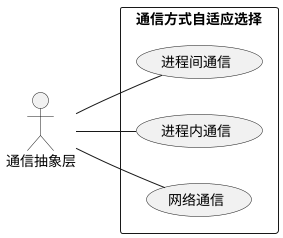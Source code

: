 @startuml
left to right direction
skinparam packageStyle rectangle
actor 通信抽象层
rectangle 通信方式自适应选择 {
通信抽象层 -- (进程间通信)
通信抽象层 -- (进程内通信)
通信抽象层 -- (网络通信)
}

@enduml
